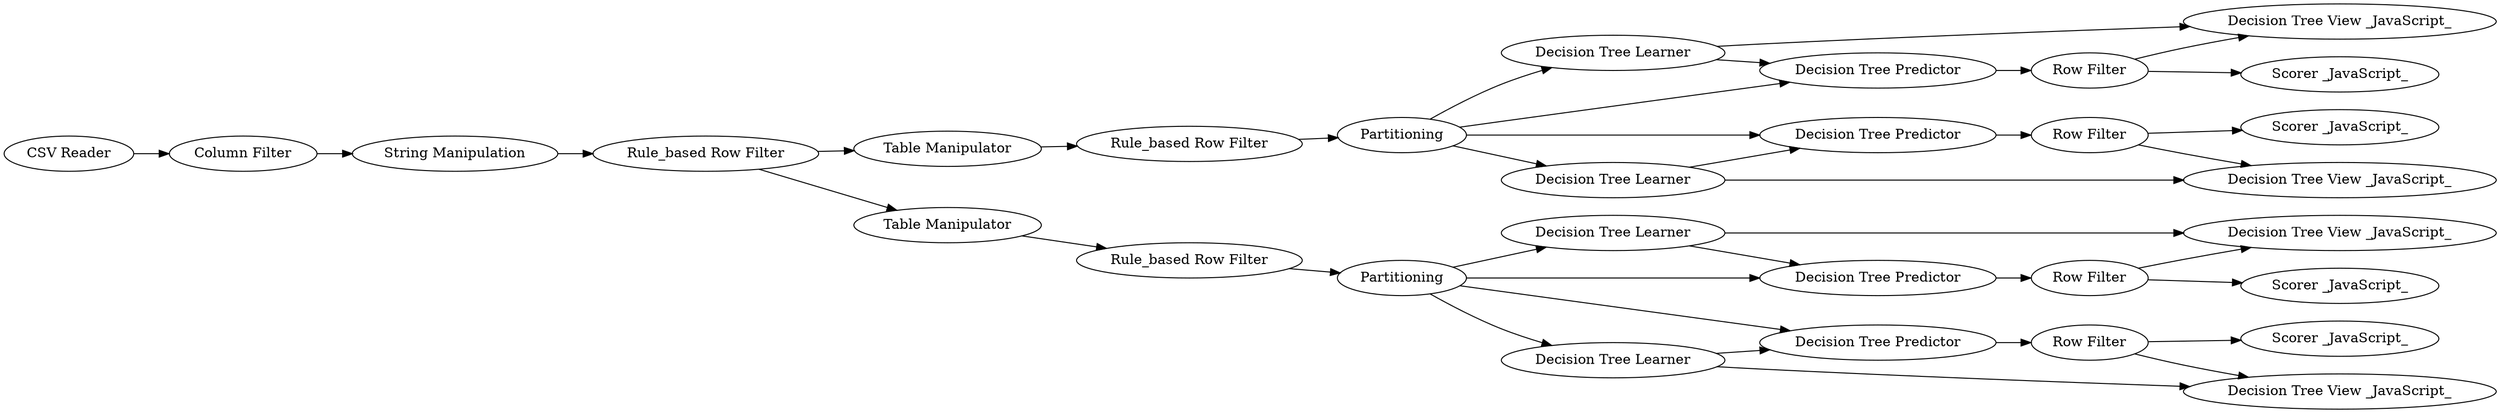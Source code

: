 digraph {
	42 -> 44
	44 -> 57
	44 -> 43
	54 -> 59
	3 -> 41
	56 -> 58
	4 -> 39
	2 -> 45
	47 -> 55
	60 -> 46
	55 -> 48
	39 -> 41
	52 -> 54
	55 -> 52
	2 -> 4
	46 -> 2
	39 -> 37
	56 -> 48
	55 -> 56
	9 -> 27
	55 -> 53
	50 -> 58
	29 -> 60
	45 -> 42
	53 -> 52
	48 -> 50
	53 -> 59
	2 -> 42
	45 -> 57
	50 -> 49
	54 -> 51
	38 -> 9
	29 -> 61
	3 -> 4
	2 -> 3
	27 -> 29
	61 -> 47
	27 [label="String Manipulation"]
	57 [label="Decision Tree View _JavaScript_"]
	55 [label=Partitioning]
	9 [label="Column Filter"]
	45 [label="Decision Tree Learner"]
	52 [label="Decision Tree Predictor"]
	58 [label="Decision Tree View _JavaScript_"]
	3 [label="Decision Tree Learner"]
	49 [label="Scorer _JavaScript_"]
	41 [label="Decision Tree View _JavaScript_"]
	51 [label="Scorer _JavaScript_"]
	56 [label="Decision Tree Learner"]
	54 [label="Row Filter"]
	59 [label="Decision Tree View _JavaScript_"]
	48 [label="Decision Tree Predictor"]
	50 [label="Row Filter"]
	42 [label="Decision Tree Predictor"]
	53 [label="Decision Tree Learner"]
	4 [label="Decision Tree Predictor"]
	47 [label="Rule_based Row Filter"]
	61 [label="Table Manipulator"]
	38 [label="CSV Reader"]
	60 [label="Table Manipulator"]
	43 [label="Scorer _JavaScript_"]
	44 [label="Row Filter"]
	29 [label="Rule_based Row Filter"]
	46 [label="Rule_based Row Filter"]
	39 [label="Row Filter"]
	2 [label=Partitioning]
	37 [label="Scorer _JavaScript_"]
	rankdir=LR
}
